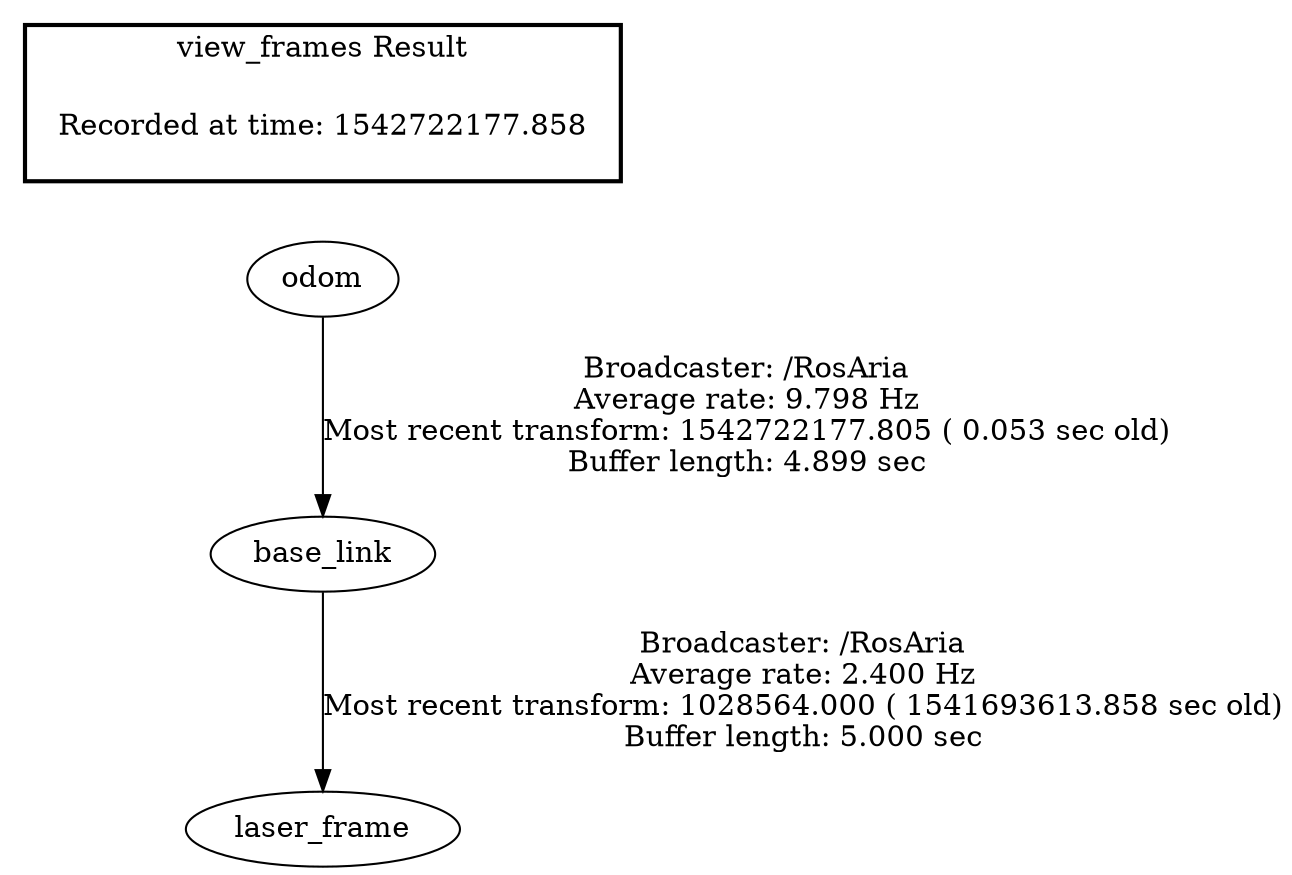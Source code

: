 digraph G {
"odom" -> "base_link"[label="Broadcaster: /RosAria\nAverage rate: 9.798 Hz\nMost recent transform: 1542722177.805 ( 0.053 sec old)\nBuffer length: 4.899 sec\n"];
"base_link" -> "laser_frame"[label="Broadcaster: /RosAria\nAverage rate: 2.400 Hz\nMost recent transform: 1028564.000 ( 1541693613.858 sec old)\nBuffer length: 5.000 sec\n"];
edge [style=invis];
 subgraph cluster_legend { style=bold; color=black; label ="view_frames Result";
"Recorded at time: 1542722177.858"[ shape=plaintext ] ;
 }->"odom";
}